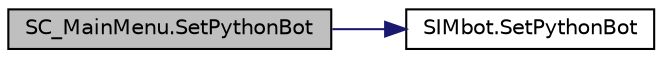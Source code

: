 digraph "SC_MainMenu.SetPythonBot"
{
 // LATEX_PDF_SIZE
  edge [fontname="Helvetica",fontsize="10",labelfontname="Helvetica",labelfontsize="10"];
  node [fontname="Helvetica",fontsize="10",shape=record];
  rankdir="LR";
  Node1 [label="SC_MainMenu.SetPythonBot",height=0.2,width=0.4,color="black", fillcolor="grey75", style="filled", fontcolor="black",tooltip=" "];
  Node1 -> Node2 [color="midnightblue",fontsize="10",style="solid",fontname="Helvetica"];
  Node2 [label="SIMbot.SetPythonBot",height=0.2,width=0.4,color="black", fillcolor="white", style="filled",URL="$class_s_i_mbot.html#a138380a7f7c8c0ff6aa5c2c6fe7a5038",tooltip=" "];
}
